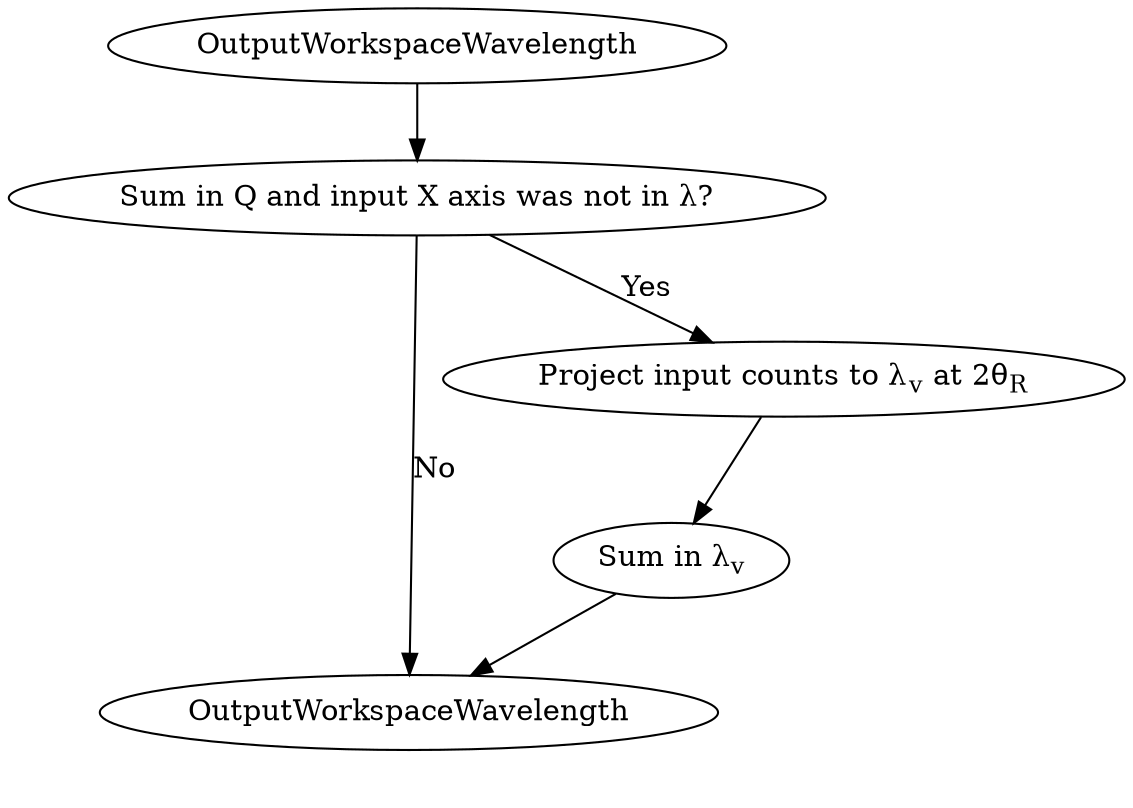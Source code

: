 digraph ReflectometryReductionOne {
label = "\n"
 //$global_style

subgraph params {
 //$param_style
  inputWorkspace     [label="OutputWorkspaceWavelength", group=g1]
  outputWorkspaceWav [label="OutputWorkspaceWavelength"]
}

subgraph decisions {
 //$decision_style
  checkSumInQ        [label="Sum in Q and input X axis was not in &lambda;?"]
}

subgraph algorithms {
 //$algorithm_style
}

subgraph processes {
 //$process_style
  projectCounts      [label=<Project input counts to &lambda;<sub>v</sub> at 2&theta;<sub>R</sub>>]
  sumInQ             [label=<Sum in &lambda;<sub>v</sub>>]
}

subgraph values {
 //$value_style
}

inputWorkspace     -> checkSumInQ
checkSumInQ        -> projectCounts      [label="Yes"]
checkSumInQ        -> outputWorkspaceWav [label="No"]
projectCounts      -> sumInQ
sumInQ             -> outputWorkspaceWav

}

